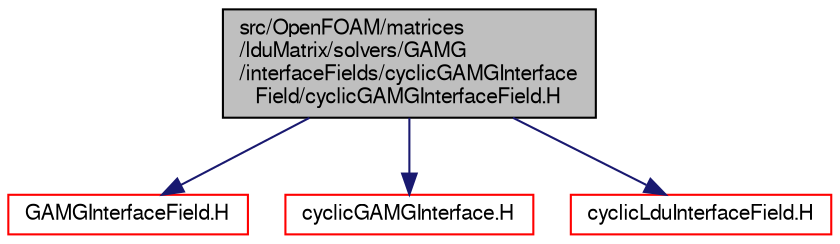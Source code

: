 digraph "src/OpenFOAM/matrices/lduMatrix/solvers/GAMG/interfaceFields/cyclicGAMGInterfaceField/cyclicGAMGInterfaceField.H"
{
  bgcolor="transparent";
  edge [fontname="FreeSans",fontsize="10",labelfontname="FreeSans",labelfontsize="10"];
  node [fontname="FreeSans",fontsize="10",shape=record];
  Node0 [label="src/OpenFOAM/matrices\l/lduMatrix/solvers/GAMG\l/interfaceFields/cyclicGAMGInterface\lField/cyclicGAMGInterfaceField.H",height=0.2,width=0.4,color="black", fillcolor="grey75", style="filled", fontcolor="black"];
  Node0 -> Node1 [color="midnightblue",fontsize="10",style="solid",fontname="FreeSans"];
  Node1 [label="GAMGInterfaceField.H",height=0.2,width=0.4,color="red",URL="$a10910.html"];
  Node0 -> Node140 [color="midnightblue",fontsize="10",style="solid",fontname="FreeSans"];
  Node140 [label="cyclicGAMGInterface.H",height=0.2,width=0.4,color="red",URL="$a10931.html"];
  Node0 -> Node142 [color="midnightblue",fontsize="10",style="solid",fontname="FreeSans"];
  Node142 [label="cyclicLduInterfaceField.H",height=0.2,width=0.4,color="red",URL="$a10670.html"];
}
